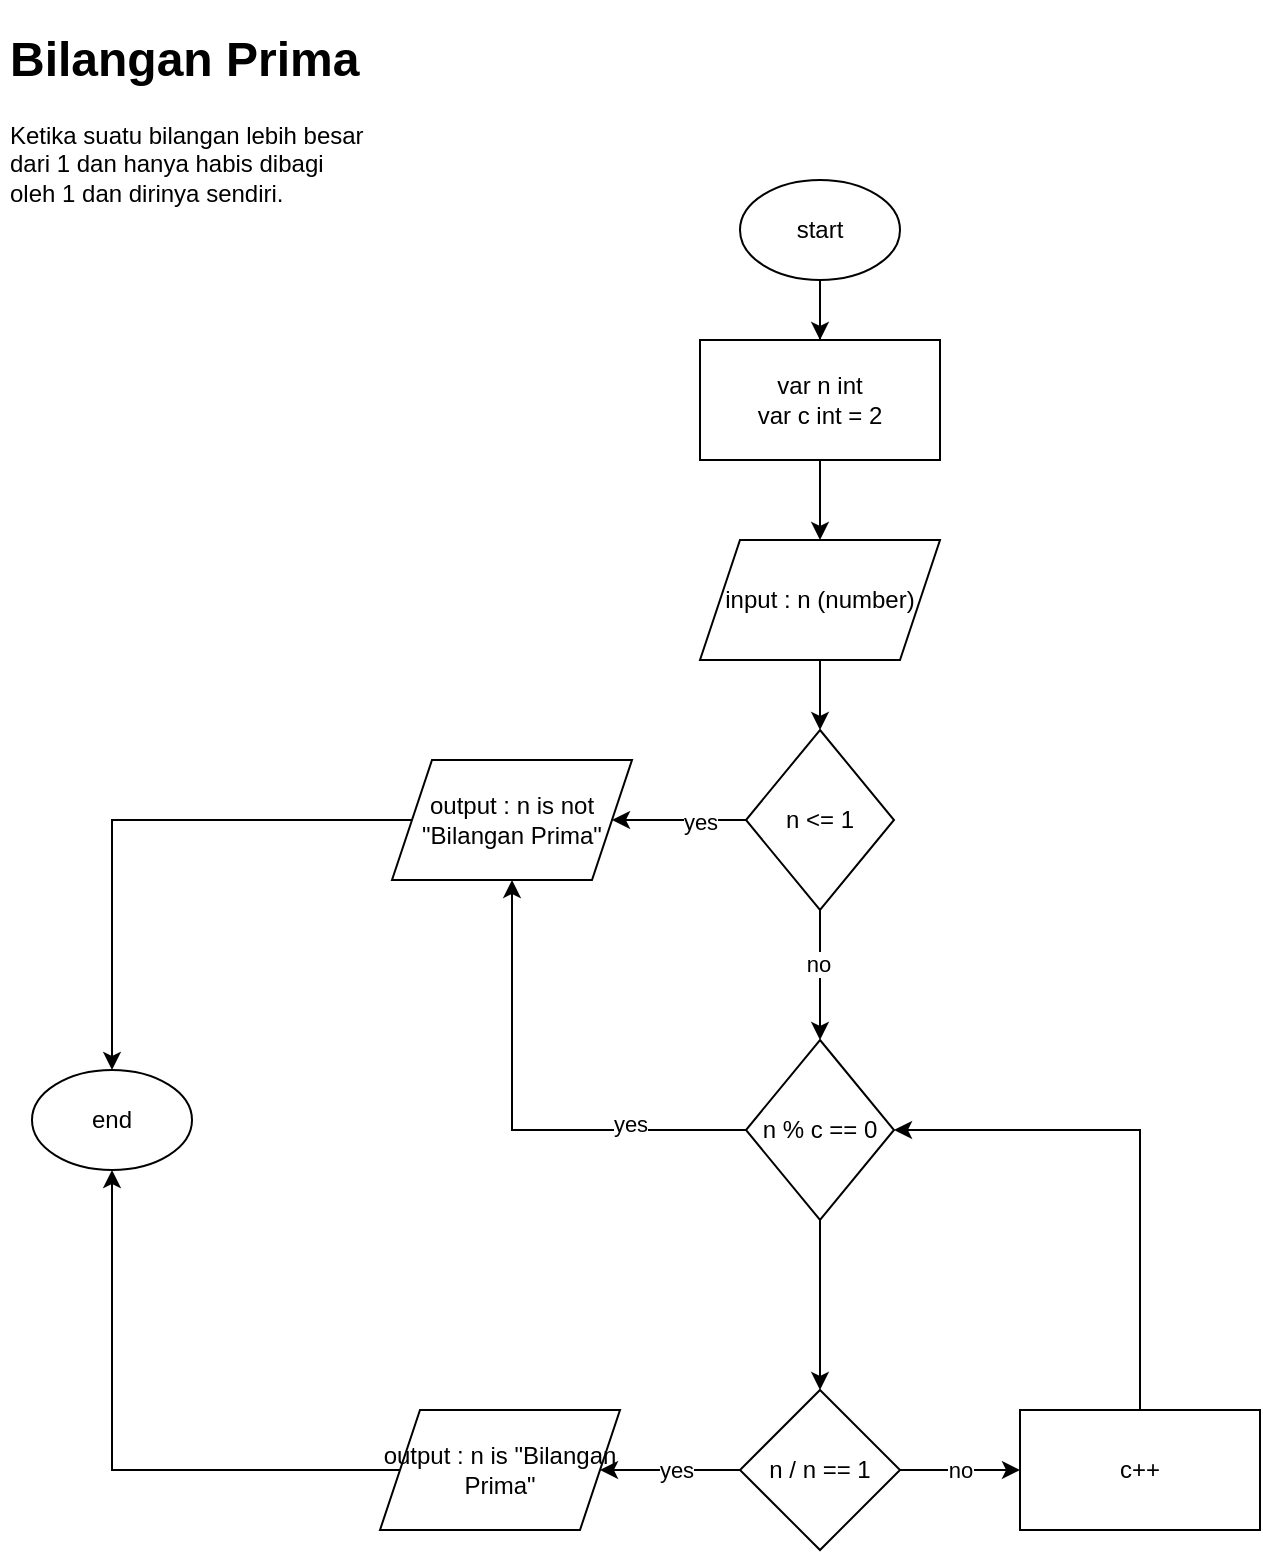 <mxfile version="21.6.8" type="github">
  <diagram id="C5RBs43oDa-KdzZeNtuy" name="Page-1">
    <mxGraphModel dx="880" dy="446" grid="1" gridSize="10" guides="1" tooltips="1" connect="1" arrows="1" fold="1" page="1" pageScale="1" pageWidth="827" pageHeight="1169" math="0" shadow="0">
      <root>
        <mxCell id="WIyWlLk6GJQsqaUBKTNV-0" />
        <mxCell id="WIyWlLk6GJQsqaUBKTNV-1" parent="WIyWlLk6GJQsqaUBKTNV-0" />
        <mxCell id="4pVmccS0u1logfKwJgDn-12" value="" style="edgeStyle=orthogonalEdgeStyle;rounded=0;orthogonalLoop=1;jettySize=auto;html=1;" edge="1" parent="WIyWlLk6GJQsqaUBKTNV-1" source="4pVmccS0u1logfKwJgDn-0" target="4pVmccS0u1logfKwJgDn-3">
          <mxGeometry relative="1" as="geometry" />
        </mxCell>
        <mxCell id="4pVmccS0u1logfKwJgDn-14" value="" style="edgeStyle=orthogonalEdgeStyle;rounded=0;orthogonalLoop=1;jettySize=auto;html=1;" edge="1" parent="WIyWlLk6GJQsqaUBKTNV-1" source="4pVmccS0u1logfKwJgDn-0" target="4pVmccS0u1logfKwJgDn-13">
          <mxGeometry relative="1" as="geometry" />
        </mxCell>
        <mxCell id="4pVmccS0u1logfKwJgDn-0" value="start" style="ellipse;whiteSpace=wrap;html=1;" vertex="1" parent="WIyWlLk6GJQsqaUBKTNV-1">
          <mxGeometry x="374" y="90" width="80" height="50" as="geometry" />
        </mxCell>
        <mxCell id="4pVmccS0u1logfKwJgDn-5" value="" style="edgeStyle=orthogonalEdgeStyle;rounded=0;orthogonalLoop=1;jettySize=auto;html=1;" edge="1" parent="WIyWlLk6GJQsqaUBKTNV-1" source="4pVmccS0u1logfKwJgDn-3" target="4pVmccS0u1logfKwJgDn-4">
          <mxGeometry relative="1" as="geometry" />
        </mxCell>
        <mxCell id="4pVmccS0u1logfKwJgDn-3" value="input : n (number)" style="shape=parallelogram;perimeter=parallelogramPerimeter;whiteSpace=wrap;html=1;fixedSize=1;" vertex="1" parent="WIyWlLk6GJQsqaUBKTNV-1">
          <mxGeometry x="354" y="270" width="120" height="60" as="geometry" />
        </mxCell>
        <mxCell id="4pVmccS0u1logfKwJgDn-21" value="" style="edgeStyle=orthogonalEdgeStyle;rounded=0;orthogonalLoop=1;jettySize=auto;html=1;" edge="1" parent="WIyWlLk6GJQsqaUBKTNV-1" source="4pVmccS0u1logfKwJgDn-4" target="4pVmccS0u1logfKwJgDn-20">
          <mxGeometry relative="1" as="geometry" />
        </mxCell>
        <mxCell id="4pVmccS0u1logfKwJgDn-22" value="yes" style="edgeLabel;html=1;align=center;verticalAlign=middle;resizable=0;points=[];" vertex="1" connectable="0" parent="4pVmccS0u1logfKwJgDn-21">
          <mxGeometry x="-0.313" y="1" relative="1" as="geometry">
            <mxPoint as="offset" />
          </mxGeometry>
        </mxCell>
        <mxCell id="4pVmccS0u1logfKwJgDn-29" value="" style="edgeStyle=orthogonalEdgeStyle;rounded=0;orthogonalLoop=1;jettySize=auto;html=1;" edge="1" parent="WIyWlLk6GJQsqaUBKTNV-1" source="4pVmccS0u1logfKwJgDn-4" target="4pVmccS0u1logfKwJgDn-28">
          <mxGeometry relative="1" as="geometry" />
        </mxCell>
        <mxCell id="4pVmccS0u1logfKwJgDn-32" value="no" style="edgeLabel;html=1;align=center;verticalAlign=middle;resizable=0;points=[];" vertex="1" connectable="0" parent="4pVmccS0u1logfKwJgDn-29">
          <mxGeometry x="-0.169" y="-1" relative="1" as="geometry">
            <mxPoint as="offset" />
          </mxGeometry>
        </mxCell>
        <mxCell id="4pVmccS0u1logfKwJgDn-4" value="n &amp;lt;= 1" style="rhombus;whiteSpace=wrap;html=1;" vertex="1" parent="WIyWlLk6GJQsqaUBKTNV-1">
          <mxGeometry x="377" y="365" width="74" height="90" as="geometry" />
        </mxCell>
        <mxCell id="4pVmccS0u1logfKwJgDn-13" value="var n int&lt;br&gt;var c int = 2" style="whiteSpace=wrap;html=1;" vertex="1" parent="WIyWlLk6GJQsqaUBKTNV-1">
          <mxGeometry x="354" y="170" width="120" height="60" as="geometry" />
        </mxCell>
        <mxCell id="4pVmccS0u1logfKwJgDn-46" style="edgeStyle=orthogonalEdgeStyle;rounded=0;orthogonalLoop=1;jettySize=auto;html=1;exitX=0;exitY=0.5;exitDx=0;exitDy=0;entryX=0.5;entryY=0;entryDx=0;entryDy=0;" edge="1" parent="WIyWlLk6GJQsqaUBKTNV-1" source="4pVmccS0u1logfKwJgDn-20" target="4pVmccS0u1logfKwJgDn-45">
          <mxGeometry relative="1" as="geometry" />
        </mxCell>
        <mxCell id="4pVmccS0u1logfKwJgDn-20" value="output : n is not &quot;Bilangan Prima&quot;" style="shape=parallelogram;perimeter=parallelogramPerimeter;whiteSpace=wrap;html=1;fixedSize=1;" vertex="1" parent="WIyWlLk6GJQsqaUBKTNV-1">
          <mxGeometry x="200" y="380" width="120" height="60" as="geometry" />
        </mxCell>
        <mxCell id="4pVmccS0u1logfKwJgDn-30" style="edgeStyle=orthogonalEdgeStyle;rounded=0;orthogonalLoop=1;jettySize=auto;html=1;exitX=0;exitY=0.5;exitDx=0;exitDy=0;entryX=0.5;entryY=1;entryDx=0;entryDy=0;" edge="1" parent="WIyWlLk6GJQsqaUBKTNV-1" source="4pVmccS0u1logfKwJgDn-28" target="4pVmccS0u1logfKwJgDn-20">
          <mxGeometry relative="1" as="geometry" />
        </mxCell>
        <mxCell id="4pVmccS0u1logfKwJgDn-31" value="yes" style="edgeLabel;html=1;align=center;verticalAlign=middle;resizable=0;points=[];" vertex="1" connectable="0" parent="4pVmccS0u1logfKwJgDn-30">
          <mxGeometry x="-0.517" y="-3" relative="1" as="geometry">
            <mxPoint as="offset" />
          </mxGeometry>
        </mxCell>
        <mxCell id="4pVmccS0u1logfKwJgDn-42" value="" style="edgeStyle=orthogonalEdgeStyle;rounded=0;orthogonalLoop=1;jettySize=auto;html=1;" edge="1" parent="WIyWlLk6GJQsqaUBKTNV-1" source="4pVmccS0u1logfKwJgDn-28" target="4pVmccS0u1logfKwJgDn-41">
          <mxGeometry relative="1" as="geometry" />
        </mxCell>
        <mxCell id="4pVmccS0u1logfKwJgDn-28" value="n % c == 0" style="rhombus;whiteSpace=wrap;html=1;" vertex="1" parent="WIyWlLk6GJQsqaUBKTNV-1">
          <mxGeometry x="377" y="520" width="74" height="90" as="geometry" />
        </mxCell>
        <mxCell id="4pVmccS0u1logfKwJgDn-44" value="" style="edgeStyle=orthogonalEdgeStyle;rounded=0;orthogonalLoop=1;jettySize=auto;html=1;" edge="1" parent="WIyWlLk6GJQsqaUBKTNV-1" source="4pVmccS0u1logfKwJgDn-41" target="4pVmccS0u1logfKwJgDn-43">
          <mxGeometry relative="1" as="geometry" />
        </mxCell>
        <mxCell id="4pVmccS0u1logfKwJgDn-48" value="yes" style="edgeLabel;html=1;align=center;verticalAlign=middle;resizable=0;points=[];" vertex="1" connectable="0" parent="4pVmccS0u1logfKwJgDn-44">
          <mxGeometry x="-0.086" relative="1" as="geometry">
            <mxPoint as="offset" />
          </mxGeometry>
        </mxCell>
        <mxCell id="4pVmccS0u1logfKwJgDn-50" value="" style="edgeStyle=orthogonalEdgeStyle;rounded=0;orthogonalLoop=1;jettySize=auto;html=1;" edge="1" parent="WIyWlLk6GJQsqaUBKTNV-1" source="4pVmccS0u1logfKwJgDn-41" target="4pVmccS0u1logfKwJgDn-49">
          <mxGeometry relative="1" as="geometry" />
        </mxCell>
        <mxCell id="4pVmccS0u1logfKwJgDn-53" value="no" style="edgeLabel;html=1;align=center;verticalAlign=middle;resizable=0;points=[];" vertex="1" connectable="0" parent="4pVmccS0u1logfKwJgDn-50">
          <mxGeometry relative="1" as="geometry">
            <mxPoint as="offset" />
          </mxGeometry>
        </mxCell>
        <mxCell id="4pVmccS0u1logfKwJgDn-41" value="n / n == 1" style="rhombus;whiteSpace=wrap;html=1;" vertex="1" parent="WIyWlLk6GJQsqaUBKTNV-1">
          <mxGeometry x="374" y="695" width="80" height="80" as="geometry" />
        </mxCell>
        <mxCell id="4pVmccS0u1logfKwJgDn-47" style="edgeStyle=orthogonalEdgeStyle;rounded=0;orthogonalLoop=1;jettySize=auto;html=1;exitX=0;exitY=0.5;exitDx=0;exitDy=0;entryX=0.5;entryY=1;entryDx=0;entryDy=0;" edge="1" parent="WIyWlLk6GJQsqaUBKTNV-1" source="4pVmccS0u1logfKwJgDn-43" target="4pVmccS0u1logfKwJgDn-45">
          <mxGeometry relative="1" as="geometry" />
        </mxCell>
        <mxCell id="4pVmccS0u1logfKwJgDn-43" value="output : n is &quot;Bilangan Prima&quot;" style="shape=parallelogram;perimeter=parallelogramPerimeter;whiteSpace=wrap;html=1;fixedSize=1;" vertex="1" parent="WIyWlLk6GJQsqaUBKTNV-1">
          <mxGeometry x="194" y="705" width="120" height="60" as="geometry" />
        </mxCell>
        <mxCell id="4pVmccS0u1logfKwJgDn-45" value="end" style="ellipse;whiteSpace=wrap;html=1;" vertex="1" parent="WIyWlLk6GJQsqaUBKTNV-1">
          <mxGeometry x="20" y="535" width="80" height="50" as="geometry" />
        </mxCell>
        <mxCell id="4pVmccS0u1logfKwJgDn-51" style="edgeStyle=orthogonalEdgeStyle;rounded=0;orthogonalLoop=1;jettySize=auto;html=1;exitX=0.5;exitY=0;exitDx=0;exitDy=0;entryX=1;entryY=0.5;entryDx=0;entryDy=0;" edge="1" parent="WIyWlLk6GJQsqaUBKTNV-1" source="4pVmccS0u1logfKwJgDn-49" target="4pVmccS0u1logfKwJgDn-28">
          <mxGeometry relative="1" as="geometry" />
        </mxCell>
        <mxCell id="4pVmccS0u1logfKwJgDn-49" value="c++" style="whiteSpace=wrap;html=1;" vertex="1" parent="WIyWlLk6GJQsqaUBKTNV-1">
          <mxGeometry x="514" y="705" width="120" height="60" as="geometry" />
        </mxCell>
        <mxCell id="4pVmccS0u1logfKwJgDn-52" value="&lt;h1&gt;Bilangan Prima&lt;/h1&gt;&lt;p&gt;Ketika suatu bilangan lebih besar dari 1 dan hanya habis dibagi oleh 1 dan dirinya sendiri.&lt;/p&gt;" style="text;html=1;strokeColor=none;fillColor=none;spacing=5;spacingTop=-20;whiteSpace=wrap;overflow=hidden;rounded=0;" vertex="1" parent="WIyWlLk6GJQsqaUBKTNV-1">
          <mxGeometry x="4" y="10" width="190" height="120" as="geometry" />
        </mxCell>
      </root>
    </mxGraphModel>
  </diagram>
</mxfile>
